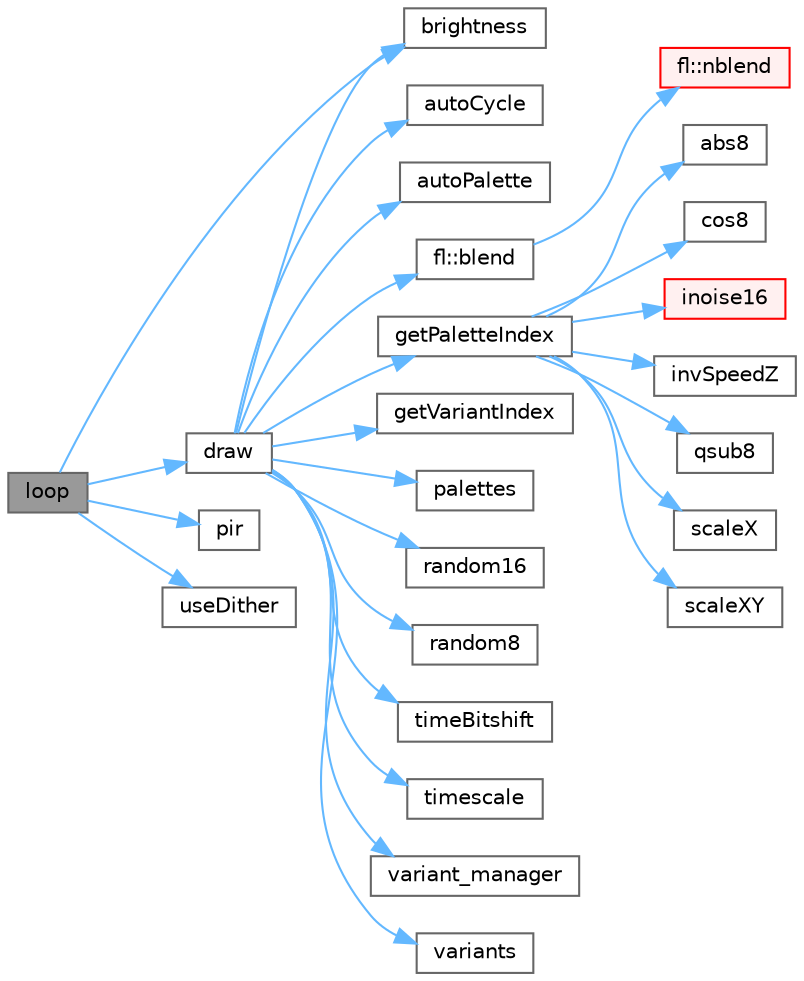 digraph "loop"
{
 // INTERACTIVE_SVG=YES
 // LATEX_PDF_SIZE
  bgcolor="transparent";
  edge [fontname=Helvetica,fontsize=10,labelfontname=Helvetica,labelfontsize=10];
  node [fontname=Helvetica,fontsize=10,shape=box,height=0.2,width=0.4];
  rankdir="LR";
  Node1 [id="Node000001",label="loop",height=0.2,width=0.4,color="gray40", fillcolor="grey60", style="filled", fontcolor="black",tooltip=" "];
  Node1 -> Node2 [id="edge1_Node000001_Node000002",color="steelblue1",style="solid",tooltip=" "];
  Node2 [id="Node000002",label="brightness",height=0.2,width=0.4,color="grey40", fillcolor="white", style="filled",URL="$da/dc7/advanced_8h_a96d9503945476f13a97c8f406269fcef.html#a96d9503945476f13a97c8f406269fcef",tooltip=" "];
  Node1 -> Node3 [id="edge2_Node000001_Node000003",color="steelblue1",style="solid",tooltip=" "];
  Node3 [id="Node000003",label="draw",height=0.2,width=0.4,color="grey40", fillcolor="white", style="filled",URL="$d5/d77/_fx_noise_ring_8h_a7a1cdb28d8d83f314435a3a1dc13f17f.html#a7a1cdb28d8d83f314435a3a1dc13f17f",tooltip=" "];
  Node3 -> Node4 [id="edge3_Node000003_Node000004",color="steelblue1",style="solid",tooltip=" "];
  Node4 [id="Node000004",label="autoCycle",height=0.2,width=0.4,color="grey40", fillcolor="white", style="filled",URL="$d5/d77/_fx_noise_ring_8h_a1bd9fbb56edc52a55add7effc121a1dd.html#a1bd9fbb56edc52a55add7effc121a1dd",tooltip=" "];
  Node3 -> Node5 [id="edge4_Node000003_Node000005",color="steelblue1",style="solid",tooltip=" "];
  Node5 [id="Node000005",label="autoPalette",height=0.2,width=0.4,color="grey40", fillcolor="white", style="filled",URL="$d5/d77/_fx_noise_ring_8h_a12219fb38e2e204ae5ea85476a16a35c.html#a12219fb38e2e204ae5ea85476a16a35c",tooltip=" "];
  Node3 -> Node6 [id="edge5_Node000003_Node000006",color="steelblue1",style="solid",tooltip=" "];
  Node6 [id="Node000006",label="fl::blend",height=0.2,width=0.4,color="grey40", fillcolor="white", style="filled",URL="$d4/d36/namespacefl_a924fc8748f53389e55fdc63bfc14b805.html#a924fc8748f53389e55fdc63bfc14b805",tooltip=" "];
  Node6 -> Node7 [id="edge6_Node000006_Node000007",color="steelblue1",style="solid",tooltip=" "];
  Node7 [id="Node000007",label="fl::nblend",height=0.2,width=0.4,color="red", fillcolor="#FFF0F0", style="filled",URL="$d4/d36/namespacefl_aa1e0cd66825220bead12cfc1ab7f33c6.html#aa1e0cd66825220bead12cfc1ab7f33c6",tooltip=" "];
  Node3 -> Node2 [id="edge7_Node000003_Node000002",color="steelblue1",style="solid",tooltip=" "];
  Node3 -> Node11 [id="edge8_Node000003_Node000011",color="steelblue1",style="solid",tooltip=" "];
  Node11 [id="Node000011",label="getPaletteIndex",height=0.2,width=0.4,color="grey40", fillcolor="white", style="filled",URL="$d8/dd0/_fire_cylinder_8h_a617c5a2afa470899e1f864d74ff6506d.html#a617c5a2afa470899e1f864d74ff6506d",tooltip=" "];
  Node11 -> Node12 [id="edge9_Node000011_Node000012",color="steelblue1",style="solid",tooltip=" "];
  Node12 [id="Node000012",label="abs8",height=0.2,width=0.4,color="grey40", fillcolor="white", style="filled",URL="$d5/d98/group___math_ga162169ac0c2d1f3d01eaff8f32e1b415.html#ga162169ac0c2d1f3d01eaff8f32e1b415",tooltip="Take the absolute value of a signed 8-bit uint8_t."];
  Node11 -> Node13 [id="edge10_Node000011_Node000013",color="steelblue1",style="solid",tooltip=" "];
  Node13 [id="Node000013",label="cos8",height=0.2,width=0.4,color="grey40", fillcolor="white", style="filled",URL="$d1/ddc/group___trig_ga4432f985c94f5bff715db402d767b0e8.html#ga4432f985c94f5bff715db402d767b0e8",tooltip="Fast 8-bit approximation of cos(x)."];
  Node11 -> Node14 [id="edge11_Node000011_Node000014",color="steelblue1",style="solid",tooltip=" "];
  Node14 [id="Node000014",label="inoise16",height=0.2,width=0.4,color="red", fillcolor="#FFF0F0", style="filled",URL="$d8/df9/group___noise_generation_ga46e9de1842d8977b77bee089d0f3b25c.html#ga46e9de1842d8977b77bee089d0f3b25c",tooltip="16-bit, fixed point implementation of Perlin's noise."];
  Node11 -> Node17 [id="edge12_Node000011_Node000017",color="steelblue1",style="solid",tooltip=" "];
  Node17 [id="Node000017",label="invSpeedZ",height=0.2,width=0.4,color="grey40", fillcolor="white", style="filled",URL="$d8/dd0/_fire_cylinder_8h_acf92319b80354b342e7347b4187d8e16.html#acf92319b80354b342e7347b4187d8e16",tooltip=" "];
  Node11 -> Node18 [id="edge13_Node000011_Node000018",color="steelblue1",style="solid",tooltip=" "];
  Node18 [id="Node000018",label="qsub8",height=0.2,width=0.4,color="grey40", fillcolor="white", style="filled",URL="$d5/d98/group___math_gae261576a4c8155d6c0ba8615b2d2ecb3.html#gae261576a4c8155d6c0ba8615b2d2ecb3",tooltip="Subtract one byte from another, saturating at 0x00."];
  Node11 -> Node19 [id="edge14_Node000011_Node000019",color="steelblue1",style="solid",tooltip=" "];
  Node19 [id="Node000019",label="scaleX",height=0.2,width=0.4,color="grey40", fillcolor="white", style="filled",URL="$d8/dd0/_fire_cylinder_8h_add7eee7630e6b2103565f5c635f50044.html#add7eee7630e6b2103565f5c635f50044",tooltip=" "];
  Node11 -> Node20 [id="edge15_Node000011_Node000020",color="steelblue1",style="solid",tooltip=" "];
  Node20 [id="Node000020",label="scaleXY",height=0.2,width=0.4,color="grey40", fillcolor="white", style="filled",URL="$d8/dd0/_fire_cylinder_8h_a7b4981b519c086f0e47af6cb0e151437.html#a7b4981b519c086f0e47af6cb0e151437",tooltip=" "];
  Node3 -> Node21 [id="edge16_Node000003_Node000021",color="steelblue1",style="solid",tooltip=" "];
  Node21 [id="Node000021",label="getVariantIndex",height=0.2,width=0.4,color="grey40", fillcolor="white", style="filled",URL="$d5/d77/_fx_noise_ring_8h_a777afe37d1376155dc8c8ca7148ce907.html#a777afe37d1376155dc8c8ca7148ce907",tooltip=" "];
  Node3 -> Node22 [id="edge17_Node000003_Node000022",color="steelblue1",style="solid",tooltip=" "];
  Node22 [id="Node000022",label="palettes",height=0.2,width=0.4,color="grey40", fillcolor="white", style="filled",URL="$d5/d77/_fx_noise_ring_8h_af2dc3d6ff411492b234f4bdfb9cdf0a5.html#af2dc3d6ff411492b234f4bdfb9cdf0a5",tooltip=" "];
  Node3 -> Node23 [id="edge18_Node000003_Node000023",color="steelblue1",style="solid",tooltip=" "];
  Node23 [id="Node000023",label="random16",height=0.2,width=0.4,color="grey40", fillcolor="white", style="filled",URL="$d2/d0d/group___random_ga17034d936ef716efe820e11c1df043b0.html#ga17034d936ef716efe820e11c1df043b0",tooltip="Generate a 16-bit random number."];
  Node3 -> Node24 [id="edge19_Node000003_Node000024",color="steelblue1",style="solid",tooltip=" "];
  Node24 [id="Node000024",label="random8",height=0.2,width=0.4,color="grey40", fillcolor="white", style="filled",URL="$d2/d0d/group___random_ga4e63c74426f6516f28470dc1b814aefe.html#ga4e63c74426f6516f28470dc1b814aefe",tooltip="Generate an 8-bit random number."];
  Node3 -> Node25 [id="edge20_Node000003_Node000025",color="steelblue1",style="solid",tooltip=" "];
  Node25 [id="Node000025",label="timeBitshift",height=0.2,width=0.4,color="grey40", fillcolor="white", style="filled",URL="$d5/d77/_fx_noise_ring_8h_ab9e7a0ae356a8175cbaa855778491005.html#ab9e7a0ae356a8175cbaa855778491005",tooltip=" "];
  Node3 -> Node26 [id="edge21_Node000003_Node000026",color="steelblue1",style="solid",tooltip=" "];
  Node26 [id="Node000026",label="timescale",height=0.2,width=0.4,color="grey40", fillcolor="white", style="filled",URL="$d5/d77/_fx_noise_ring_8h_a89992b10aabb8b359f59b1f40f68c898.html#a89992b10aabb8b359f59b1f40f68c898",tooltip=" "];
  Node3 -> Node27 [id="edge22_Node000003_Node000027",color="steelblue1",style="solid",tooltip=" "];
  Node27 [id="Node000027",label="variant_manager",height=0.2,width=0.4,color="grey40", fillcolor="white", style="filled",URL="$d5/d77/_fx_noise_ring_8h_a57f88671822002b5a0d9b78296ecf694.html#a57f88671822002b5a0d9b78296ecf694",tooltip=" "];
  Node3 -> Node28 [id="edge23_Node000003_Node000028",color="steelblue1",style="solid",tooltip=" "];
  Node28 [id="Node000028",label="variants",height=0.2,width=0.4,color="grey40", fillcolor="white", style="filled",URL="$d5/d77/_fx_noise_ring_8h_ad2e795469094381def4e8f2041a88921.html#ad2e795469094381def4e8f2041a88921",tooltip=" "];
  Node1 -> Node29 [id="edge24_Node000001_Node000029",color="steelblue1",style="solid",tooltip=" "];
  Node29 [id="Node000029",label="pir",height=0.2,width=0.4,color="grey40", fillcolor="white", style="filled",URL="$d5/d77/_fx_noise_ring_8h_a99f9778eb17c177a96a6d5e19ce686f8.html#a99f9778eb17c177a96a6d5e19ce686f8",tooltip=" "];
  Node1 -> Node30 [id="edge25_Node000001_Node000030",color="steelblue1",style="solid",tooltip=" "];
  Node30 [id="Node000030",label="useDither",height=0.2,width=0.4,color="grey40", fillcolor="white", style="filled",URL="$d5/d77/_fx_noise_ring_8h_aebc4db2ce9f5fdc6a8500ddb282419d7.html#aebc4db2ce9f5fdc6a8500ddb282419d7",tooltip=" "];
}
